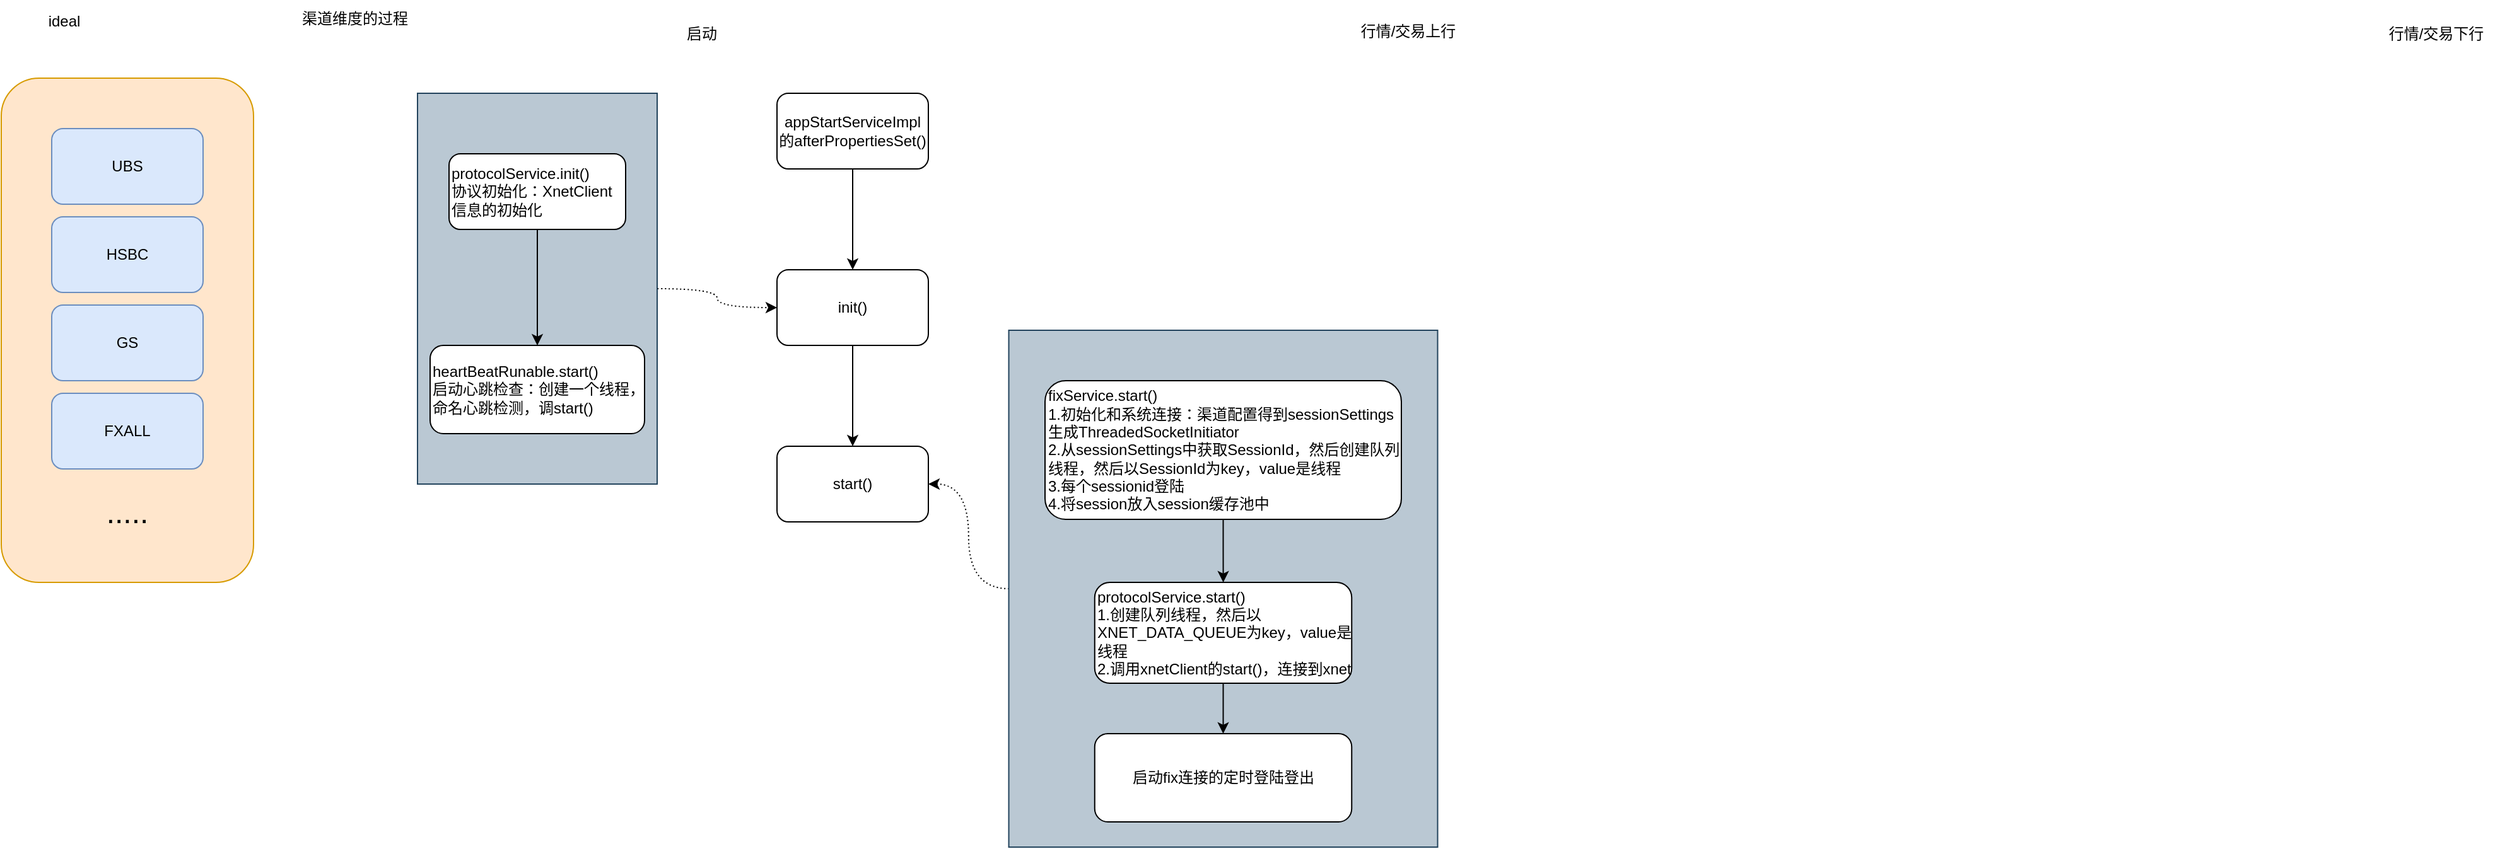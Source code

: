 <mxfile version="28.1.0">
  <diagram name="第 1 页" id="BDrbMHMGb_dMdzZkM7Pg">
    <mxGraphModel dx="1088" dy="701" grid="1" gridSize="10" guides="1" tooltips="1" connect="1" arrows="1" fold="1" page="1" pageScale="1" pageWidth="3300" pageHeight="4681" math="0" shadow="0">
      <root>
        <mxCell id="0" />
        <mxCell id="1" parent="0" />
        <mxCell id="km_SG5tugSLurCO1izbF-23" style="edgeStyle=orthogonalEdgeStyle;rounded=0;orthogonalLoop=1;jettySize=auto;html=1;entryX=0;entryY=0.5;entryDx=0;entryDy=0;curved=1;dashed=1;dashPattern=1 2;" edge="1" parent="1" source="km_SG5tugSLurCO1izbF-22" target="km_SG5tugSLurCO1izbF-14">
          <mxGeometry relative="1" as="geometry" />
        </mxCell>
        <mxCell id="km_SG5tugSLurCO1izbF-22" value="" style="rounded=0;whiteSpace=wrap;html=1;fillColor=#bac8d3;strokeColor=#23445d;" vertex="1" parent="1">
          <mxGeometry x="360" y="102" width="190" height="310" as="geometry" />
        </mxCell>
        <mxCell id="km_SG5tugSLurCO1izbF-8" value="" style="rounded=1;whiteSpace=wrap;html=1;fillColor=#ffe6cc;strokeColor=#d79b00;" vertex="1" parent="1">
          <mxGeometry x="30" y="90" width="200" height="400" as="geometry" />
        </mxCell>
        <mxCell id="km_SG5tugSLurCO1izbF-2" value="ideal" style="text;html=1;align=center;verticalAlign=middle;whiteSpace=wrap;rounded=0;" vertex="1" parent="1">
          <mxGeometry x="50" y="30" width="60" height="30" as="geometry" />
        </mxCell>
        <mxCell id="km_SG5tugSLurCO1izbF-3" value="UBS" style="rounded=1;whiteSpace=wrap;html=1;fillColor=#dae8fc;strokeColor=#6c8ebf;" vertex="1" parent="1">
          <mxGeometry x="70" y="130" width="120" height="60" as="geometry" />
        </mxCell>
        <mxCell id="km_SG5tugSLurCO1izbF-4" value="HSBC" style="rounded=1;whiteSpace=wrap;html=1;fillColor=#dae8fc;strokeColor=#6c8ebf;" vertex="1" parent="1">
          <mxGeometry x="70" y="200" width="120" height="60" as="geometry" />
        </mxCell>
        <mxCell id="km_SG5tugSLurCO1izbF-5" value="GS" style="rounded=1;whiteSpace=wrap;html=1;fillColor=#dae8fc;strokeColor=#6c8ebf;" vertex="1" parent="1">
          <mxGeometry x="70" y="270" width="120" height="60" as="geometry" />
        </mxCell>
        <mxCell id="km_SG5tugSLurCO1izbF-6" value="FXALL" style="rounded=1;whiteSpace=wrap;html=1;fillColor=#dae8fc;strokeColor=#6c8ebf;" vertex="1" parent="1">
          <mxGeometry x="70" y="340" width="120" height="60" as="geometry" />
        </mxCell>
        <mxCell id="km_SG5tugSLurCO1izbF-7" value="....." style="text;html=1;align=center;verticalAlign=middle;whiteSpace=wrap;rounded=0;fontSize=24;" vertex="1" parent="1">
          <mxGeometry x="100" y="420" width="60" height="30" as="geometry" />
        </mxCell>
        <mxCell id="km_SG5tugSLurCO1izbF-9" value="启动" style="text;html=1;align=center;verticalAlign=middle;resizable=0;points=[];autosize=1;strokeColor=none;fillColor=none;" vertex="1" parent="1">
          <mxGeometry x="560" y="40" width="50" height="30" as="geometry" />
        </mxCell>
        <mxCell id="km_SG5tugSLurCO1izbF-10" value="行情/交易上行" style="text;html=1;align=center;verticalAlign=middle;resizable=0;points=[];autosize=1;strokeColor=none;fillColor=none;" vertex="1" parent="1">
          <mxGeometry x="1095" y="38" width="100" height="30" as="geometry" />
        </mxCell>
        <mxCell id="km_SG5tugSLurCO1izbF-11" value="行情/交易下行" style="text;html=1;align=center;verticalAlign=middle;resizable=0;points=[];autosize=1;strokeColor=none;fillColor=none;" vertex="1" parent="1">
          <mxGeometry x="1910" y="40" width="100" height="30" as="geometry" />
        </mxCell>
        <mxCell id="km_SG5tugSLurCO1izbF-15" value="" style="edgeStyle=orthogonalEdgeStyle;rounded=0;orthogonalLoop=1;jettySize=auto;html=1;" edge="1" parent="1" source="km_SG5tugSLurCO1izbF-13" target="km_SG5tugSLurCO1izbF-14">
          <mxGeometry relative="1" as="geometry" />
        </mxCell>
        <mxCell id="km_SG5tugSLurCO1izbF-13" value="appStartServiceImpl的afterPropertiesSet()" style="rounded=1;whiteSpace=wrap;html=1;" vertex="1" parent="1">
          <mxGeometry x="645" y="102" width="120" height="60" as="geometry" />
        </mxCell>
        <mxCell id="km_SG5tugSLurCO1izbF-17" value="" style="edgeStyle=orthogonalEdgeStyle;rounded=0;orthogonalLoop=1;jettySize=auto;html=1;" edge="1" parent="1" source="km_SG5tugSLurCO1izbF-14" target="km_SG5tugSLurCO1izbF-16">
          <mxGeometry relative="1" as="geometry" />
        </mxCell>
        <mxCell id="km_SG5tugSLurCO1izbF-14" value="init()" style="rounded=1;whiteSpace=wrap;html=1;" vertex="1" parent="1">
          <mxGeometry x="645" y="242" width="120" height="60" as="geometry" />
        </mxCell>
        <mxCell id="km_SG5tugSLurCO1izbF-31" style="edgeStyle=orthogonalEdgeStyle;rounded=0;orthogonalLoop=1;jettySize=auto;html=1;startArrow=classic;startFill=1;endArrow=none;endFill=0;curved=1;dashed=1;dashPattern=1 2;" edge="1" parent="1" source="km_SG5tugSLurCO1izbF-16" target="km_SG5tugSLurCO1izbF-24">
          <mxGeometry relative="1" as="geometry" />
        </mxCell>
        <mxCell id="km_SG5tugSLurCO1izbF-16" value="start()" style="rounded=1;whiteSpace=wrap;html=1;" vertex="1" parent="1">
          <mxGeometry x="645" y="382" width="120" height="60" as="geometry" />
        </mxCell>
        <mxCell id="km_SG5tugSLurCO1izbF-21" value="" style="edgeStyle=orthogonalEdgeStyle;rounded=0;orthogonalLoop=1;jettySize=auto;html=1;" edge="1" parent="1" source="km_SG5tugSLurCO1izbF-18" target="km_SG5tugSLurCO1izbF-20">
          <mxGeometry relative="1" as="geometry" />
        </mxCell>
        <mxCell id="km_SG5tugSLurCO1izbF-18" value="protocolService.init()&lt;div&gt;协议初始化：XnetClient信息的初始化&lt;/div&gt;" style="rounded=1;whiteSpace=wrap;html=1;align=left;" vertex="1" parent="1">
          <mxGeometry x="385" y="150" width="140" height="60" as="geometry" />
        </mxCell>
        <mxCell id="km_SG5tugSLurCO1izbF-20" value="heartBeatRunable.start()&lt;div&gt;启动心跳检查：创建一个线程，命名心跳检测，调start()&lt;/div&gt;" style="rounded=1;whiteSpace=wrap;html=1;align=left;" vertex="1" parent="1">
          <mxGeometry x="370" y="302" width="170" height="70" as="geometry" />
        </mxCell>
        <mxCell id="km_SG5tugSLurCO1izbF-24" value="" style="rounded=0;whiteSpace=wrap;html=1;fillColor=#bac8d3;strokeColor=#23445d;" vertex="1" parent="1">
          <mxGeometry x="828.76" y="290" width="340" height="410" as="geometry" />
        </mxCell>
        <mxCell id="km_SG5tugSLurCO1izbF-25" value="" style="edgeStyle=orthogonalEdgeStyle;rounded=0;orthogonalLoop=1;jettySize=auto;html=1;" edge="1" parent="1" source="km_SG5tugSLurCO1izbF-26" target="km_SG5tugSLurCO1izbF-27">
          <mxGeometry relative="1" as="geometry" />
        </mxCell>
        <mxCell id="km_SG5tugSLurCO1izbF-26" value="fixService.start()&lt;div&gt;1.初始化和系统连接：渠道配置得到sessionSettings&lt;/div&gt;&lt;div&gt;生成ThreadedSocketInitiator&lt;/div&gt;&lt;div&gt;2.从&lt;span style=&quot;background-color: transparent; color: light-dark(rgb(0, 0, 0), rgb(255, 255, 255));&quot;&gt;sessionSettings中获取SessionId，然后创建队列线程，然后以&lt;/span&gt;&lt;span style=&quot;background-color: transparent; color: light-dark(rgb(0, 0, 0), rgb(255, 255, 255));&quot;&gt;SessionId为key，value是线程&lt;/span&gt;&lt;/div&gt;&lt;div&gt;&lt;span style=&quot;background-color: transparent; color: light-dark(rgb(0, 0, 0), rgb(255, 255, 255));&quot;&gt;3.每个sessionid登陆&lt;/span&gt;&lt;/div&gt;&lt;div&gt;&lt;span style=&quot;background-color: transparent; color: light-dark(rgb(0, 0, 0), rgb(255, 255, 255));&quot;&gt;4.将session放入session缓存池中&lt;/span&gt;&lt;/div&gt;" style="rounded=1;whiteSpace=wrap;html=1;align=left;" vertex="1" parent="1">
          <mxGeometry x="857.5" y="330" width="282.5" height="110" as="geometry" />
        </mxCell>
        <mxCell id="km_SG5tugSLurCO1izbF-30" value="" style="edgeStyle=orthogonalEdgeStyle;rounded=0;orthogonalLoop=1;jettySize=auto;html=1;" edge="1" parent="1" source="km_SG5tugSLurCO1izbF-27" target="km_SG5tugSLurCO1izbF-29">
          <mxGeometry relative="1" as="geometry" />
        </mxCell>
        <mxCell id="km_SG5tugSLurCO1izbF-27" value="protocolService.start()&lt;div&gt;1.&lt;span style=&quot;color: light-dark(rgb(0, 0, 0), rgb(255, 255, 255)); background-color: transparent;&quot;&gt;创建队列线程，然后以&lt;/span&gt;&lt;span style=&quot;color: light-dark(rgb(0, 0, 0), rgb(255, 255, 255)); background-color: transparent;&quot;&gt;XNET_DATA_QUEUE为key，value是线程&lt;/span&gt;&lt;br&gt;&lt;div&gt;2.调用xnetClient的start()，&lt;span style=&quot;background-color: transparent; color: light-dark(rgb(0, 0, 0), rgb(255, 255, 255));&quot;&gt;连接到xnet&lt;/span&gt;&lt;/div&gt;&lt;/div&gt;" style="rounded=1;whiteSpace=wrap;html=1;align=left;" vertex="1" parent="1">
          <mxGeometry x="896.88" y="490" width="203.75" height="80" as="geometry" />
        </mxCell>
        <mxCell id="km_SG5tugSLurCO1izbF-28" value="渠道维度的过程" style="text;html=1;align=center;verticalAlign=middle;resizable=0;points=[];autosize=1;strokeColor=none;fillColor=none;" vertex="1" parent="1">
          <mxGeometry x="255" y="28" width="110" height="30" as="geometry" />
        </mxCell>
        <mxCell id="km_SG5tugSLurCO1izbF-29" value="启动fix连接的定时登陆登出" style="rounded=1;whiteSpace=wrap;html=1;" vertex="1" parent="1">
          <mxGeometry x="896.88" y="610" width="203.75" height="70" as="geometry" />
        </mxCell>
      </root>
    </mxGraphModel>
  </diagram>
</mxfile>
